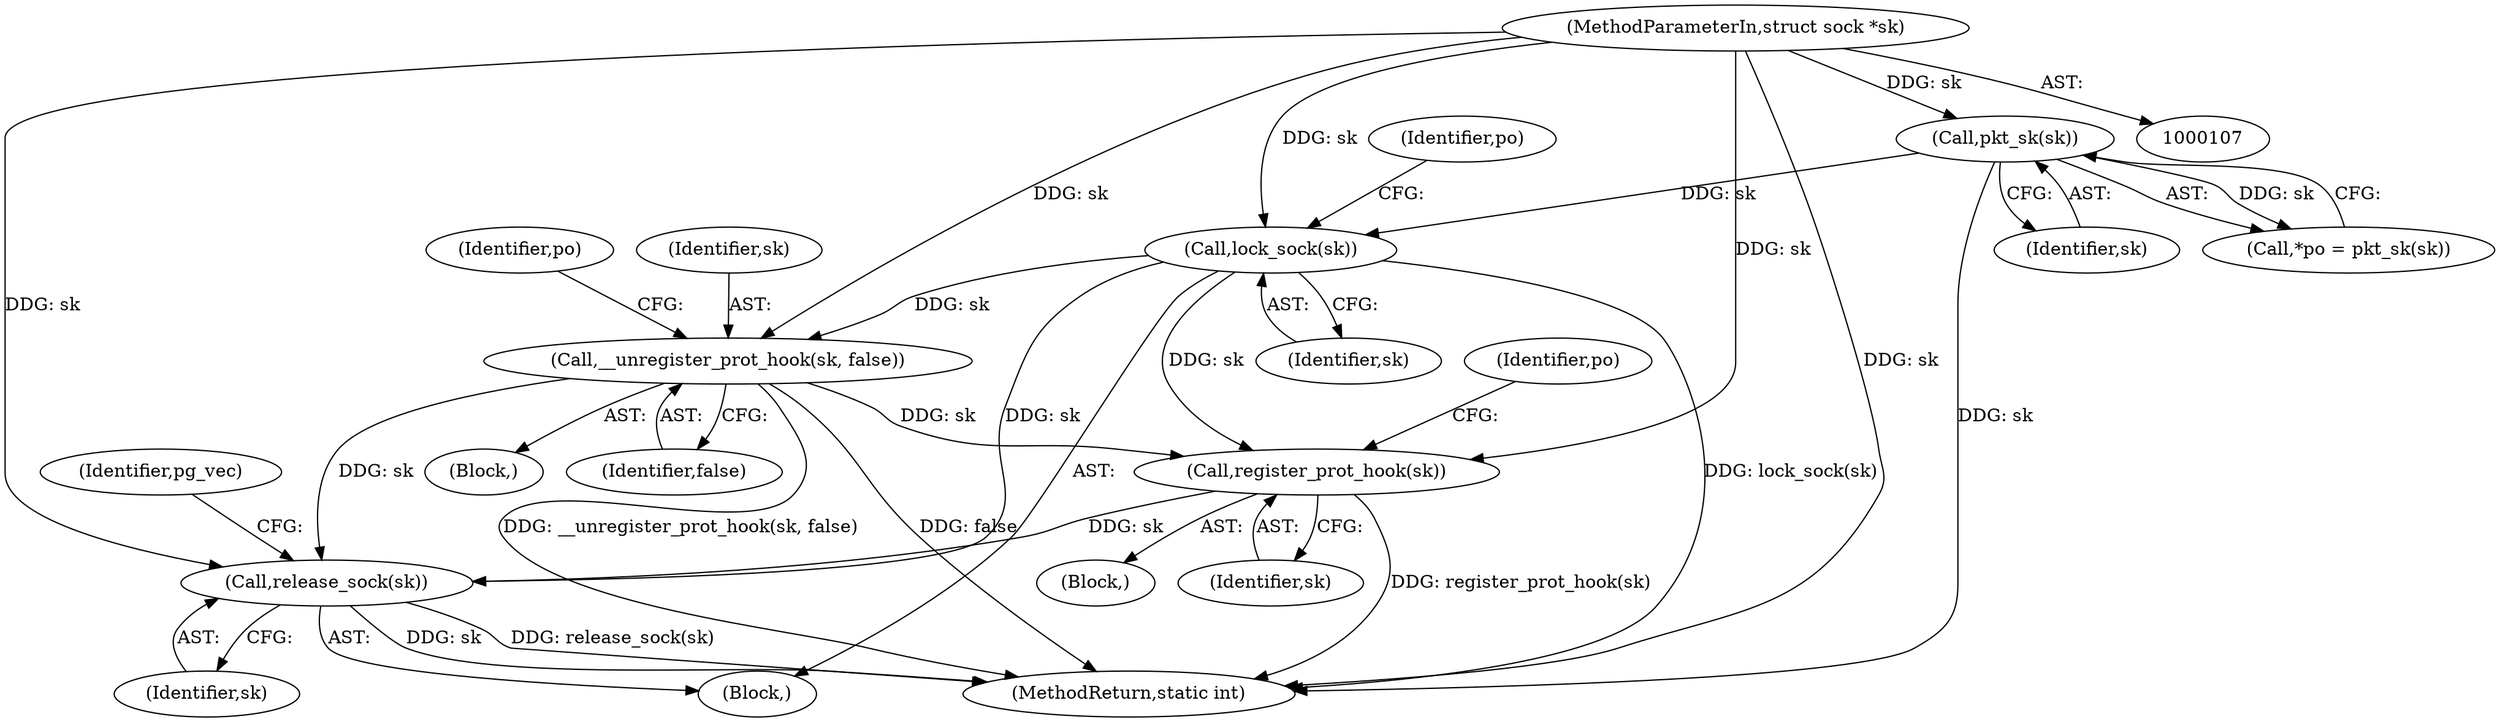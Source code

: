 digraph "0_linux_84ac7260236a49c79eede91617700174c2c19b0c@pointer" {
"1000391" [label="(Call,lock_sock(sk))"];
"1000120" [label="(Call,pkt_sk(sk))"];
"1000108" [label="(MethodParameterIn,struct sock *sk)"];
"1000416" [label="(Call,__unregister_prot_hook(sk, false))"];
"1000552" [label="(Call,register_prot_hook(sk))"];
"1000574" [label="(Call,release_sock(sk))"];
"1000552" [label="(Call,register_prot_hook(sk))"];
"1000422" [label="(Identifier,po)"];
"1000577" [label="(Identifier,pg_vec)"];
"1000416" [label="(Call,__unregister_prot_hook(sk, false))"];
"1000553" [label="(Identifier,sk)"];
"1000120" [label="(Call,pkt_sk(sk))"];
"1000574" [label="(Call,release_sock(sk))"];
"1000546" [label="(Block,)"];
"1000418" [label="(Identifier,false)"];
"1000118" [label="(Call,*po = pkt_sk(sk))"];
"1000108" [label="(MethodParameterIn,struct sock *sk)"];
"1000575" [label="(Identifier,sk)"];
"1000391" [label="(Call,lock_sock(sk))"];
"1000396" [label="(Identifier,po)"];
"1000557" [label="(Identifier,po)"];
"1000410" [label="(Block,)"];
"1000112" [label="(Block,)"];
"1000587" [label="(MethodReturn,static int)"];
"1000417" [label="(Identifier,sk)"];
"1000121" [label="(Identifier,sk)"];
"1000392" [label="(Identifier,sk)"];
"1000391" -> "1000112"  [label="AST: "];
"1000391" -> "1000392"  [label="CFG: "];
"1000392" -> "1000391"  [label="AST: "];
"1000396" -> "1000391"  [label="CFG: "];
"1000391" -> "1000587"  [label="DDG: lock_sock(sk)"];
"1000120" -> "1000391"  [label="DDG: sk"];
"1000108" -> "1000391"  [label="DDG: sk"];
"1000391" -> "1000416"  [label="DDG: sk"];
"1000391" -> "1000552"  [label="DDG: sk"];
"1000391" -> "1000574"  [label="DDG: sk"];
"1000120" -> "1000118"  [label="AST: "];
"1000120" -> "1000121"  [label="CFG: "];
"1000121" -> "1000120"  [label="AST: "];
"1000118" -> "1000120"  [label="CFG: "];
"1000120" -> "1000587"  [label="DDG: sk"];
"1000120" -> "1000118"  [label="DDG: sk"];
"1000108" -> "1000120"  [label="DDG: sk"];
"1000108" -> "1000107"  [label="AST: "];
"1000108" -> "1000587"  [label="DDG: sk"];
"1000108" -> "1000416"  [label="DDG: sk"];
"1000108" -> "1000552"  [label="DDG: sk"];
"1000108" -> "1000574"  [label="DDG: sk"];
"1000416" -> "1000410"  [label="AST: "];
"1000416" -> "1000418"  [label="CFG: "];
"1000417" -> "1000416"  [label="AST: "];
"1000418" -> "1000416"  [label="AST: "];
"1000422" -> "1000416"  [label="CFG: "];
"1000416" -> "1000587"  [label="DDG: __unregister_prot_hook(sk, false)"];
"1000416" -> "1000587"  [label="DDG: false"];
"1000416" -> "1000552"  [label="DDG: sk"];
"1000416" -> "1000574"  [label="DDG: sk"];
"1000552" -> "1000546"  [label="AST: "];
"1000552" -> "1000553"  [label="CFG: "];
"1000553" -> "1000552"  [label="AST: "];
"1000557" -> "1000552"  [label="CFG: "];
"1000552" -> "1000587"  [label="DDG: register_prot_hook(sk)"];
"1000552" -> "1000574"  [label="DDG: sk"];
"1000574" -> "1000112"  [label="AST: "];
"1000574" -> "1000575"  [label="CFG: "];
"1000575" -> "1000574"  [label="AST: "];
"1000577" -> "1000574"  [label="CFG: "];
"1000574" -> "1000587"  [label="DDG: sk"];
"1000574" -> "1000587"  [label="DDG: release_sock(sk)"];
}
